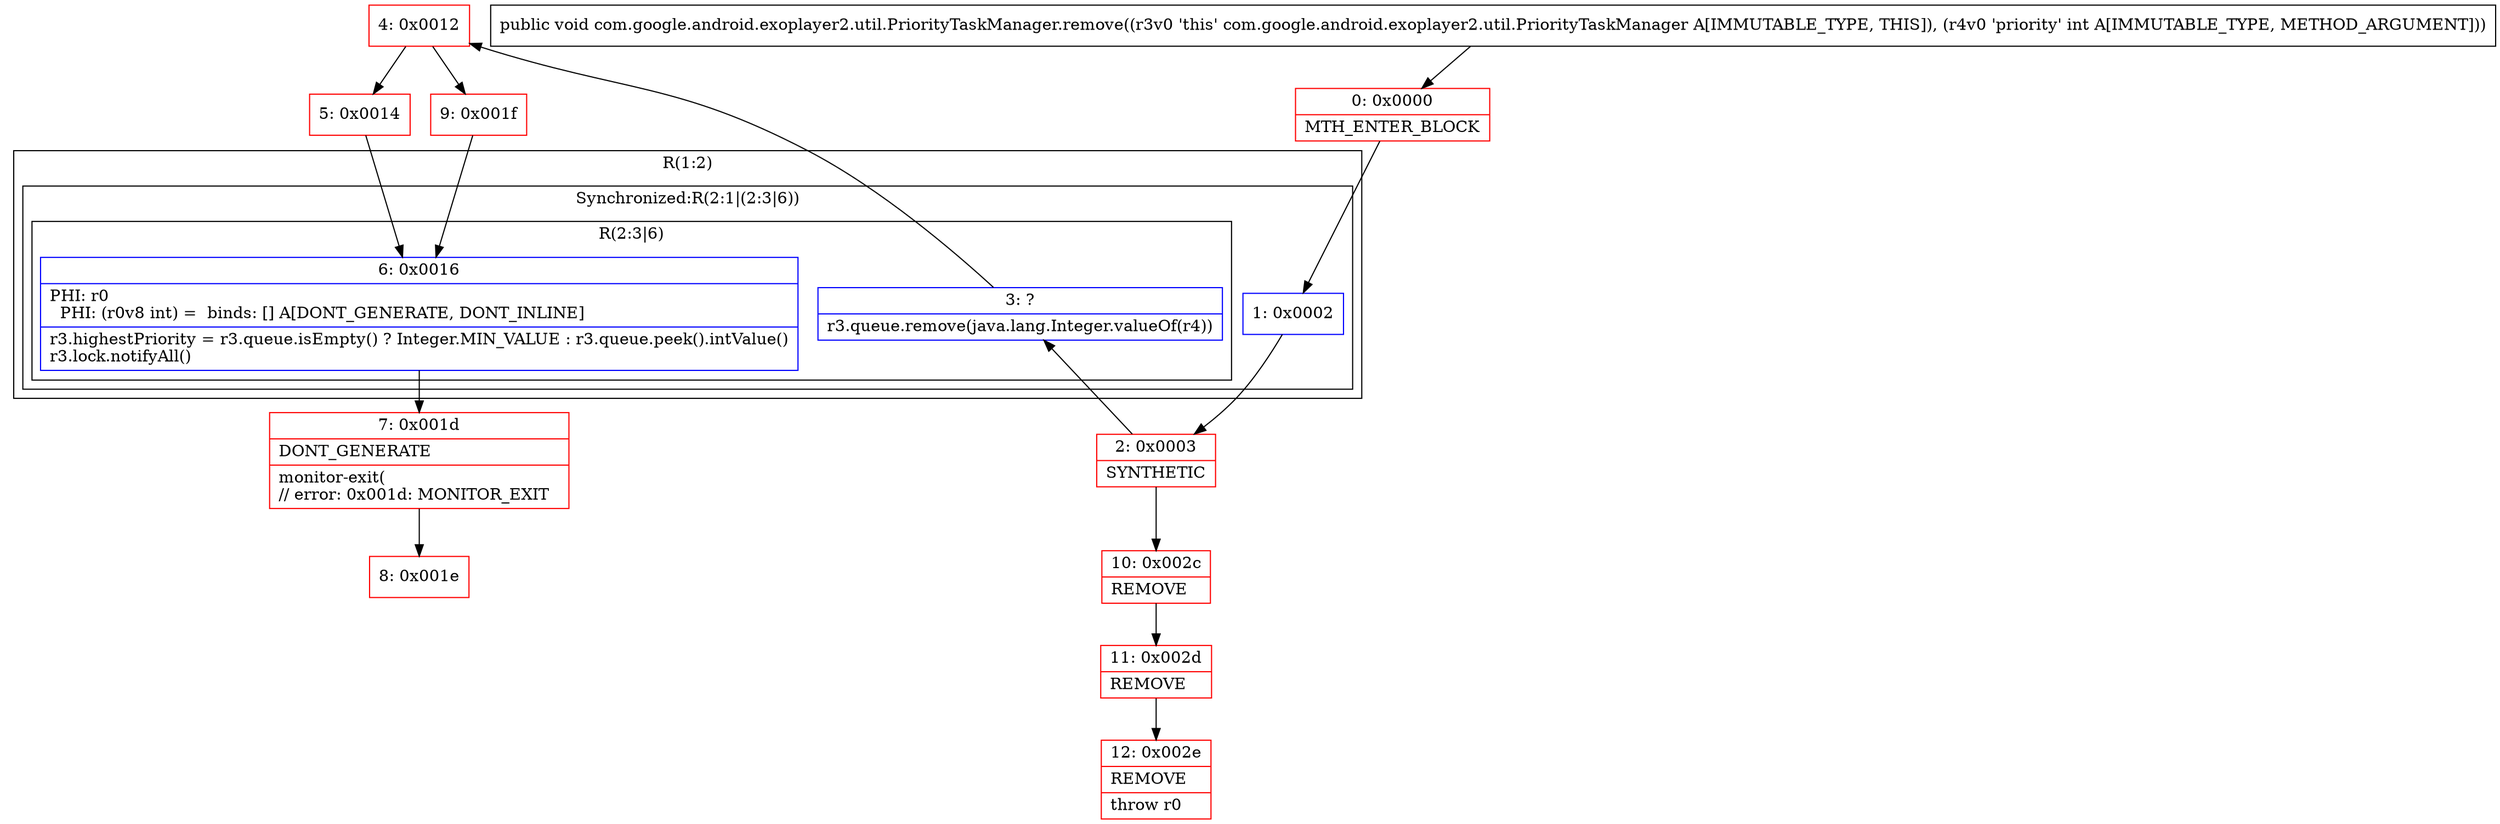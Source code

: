 digraph "CFG forcom.google.android.exoplayer2.util.PriorityTaskManager.remove(I)V" {
subgraph cluster_Region_1556640272 {
label = "R(1:2)";
node [shape=record,color=blue];
subgraph cluster_SynchronizedRegion_190541119 {
label = "Synchronized:R(2:1|(2:3|6))";
node [shape=record,color=blue];
Node_1 [shape=record,label="{1\:\ 0x0002}"];
subgraph cluster_Region_2056813815 {
label = "R(2:3|6)";
node [shape=record,color=blue];
Node_3 [shape=record,label="{3\:\ ?|r3.queue.remove(java.lang.Integer.valueOf(r4))\l}"];
Node_6 [shape=record,label="{6\:\ 0x0016|PHI: r0 \l  PHI: (r0v8 int) =  binds: [] A[DONT_GENERATE, DONT_INLINE]\l|r3.highestPriority = r3.queue.isEmpty() ? Integer.MIN_VALUE : r3.queue.peek().intValue()\lr3.lock.notifyAll()\l}"];
}
}
}
Node_0 [shape=record,color=red,label="{0\:\ 0x0000|MTH_ENTER_BLOCK\l}"];
Node_2 [shape=record,color=red,label="{2\:\ 0x0003|SYNTHETIC\l}"];
Node_4 [shape=record,color=red,label="{4\:\ 0x0012}"];
Node_5 [shape=record,color=red,label="{5\:\ 0x0014}"];
Node_7 [shape=record,color=red,label="{7\:\ 0x001d|DONT_GENERATE\l|monitor\-exit(\l\/\/ error: 0x001d: MONITOR_EXIT  \l}"];
Node_8 [shape=record,color=red,label="{8\:\ 0x001e}"];
Node_9 [shape=record,color=red,label="{9\:\ 0x001f}"];
Node_10 [shape=record,color=red,label="{10\:\ 0x002c|REMOVE\l}"];
Node_11 [shape=record,color=red,label="{11\:\ 0x002d|REMOVE\l}"];
Node_12 [shape=record,color=red,label="{12\:\ 0x002e|REMOVE\l|throw r0\l}"];
MethodNode[shape=record,label="{public void com.google.android.exoplayer2.util.PriorityTaskManager.remove((r3v0 'this' com.google.android.exoplayer2.util.PriorityTaskManager A[IMMUTABLE_TYPE, THIS]), (r4v0 'priority' int A[IMMUTABLE_TYPE, METHOD_ARGUMENT])) }"];
MethodNode -> Node_0;
Node_1 -> Node_2;
Node_3 -> Node_4;
Node_6 -> Node_7;
Node_0 -> Node_1;
Node_2 -> Node_3;
Node_2 -> Node_10;
Node_4 -> Node_5;
Node_4 -> Node_9;
Node_5 -> Node_6;
Node_7 -> Node_8;
Node_9 -> Node_6;
Node_10 -> Node_11;
Node_11 -> Node_12;
}

